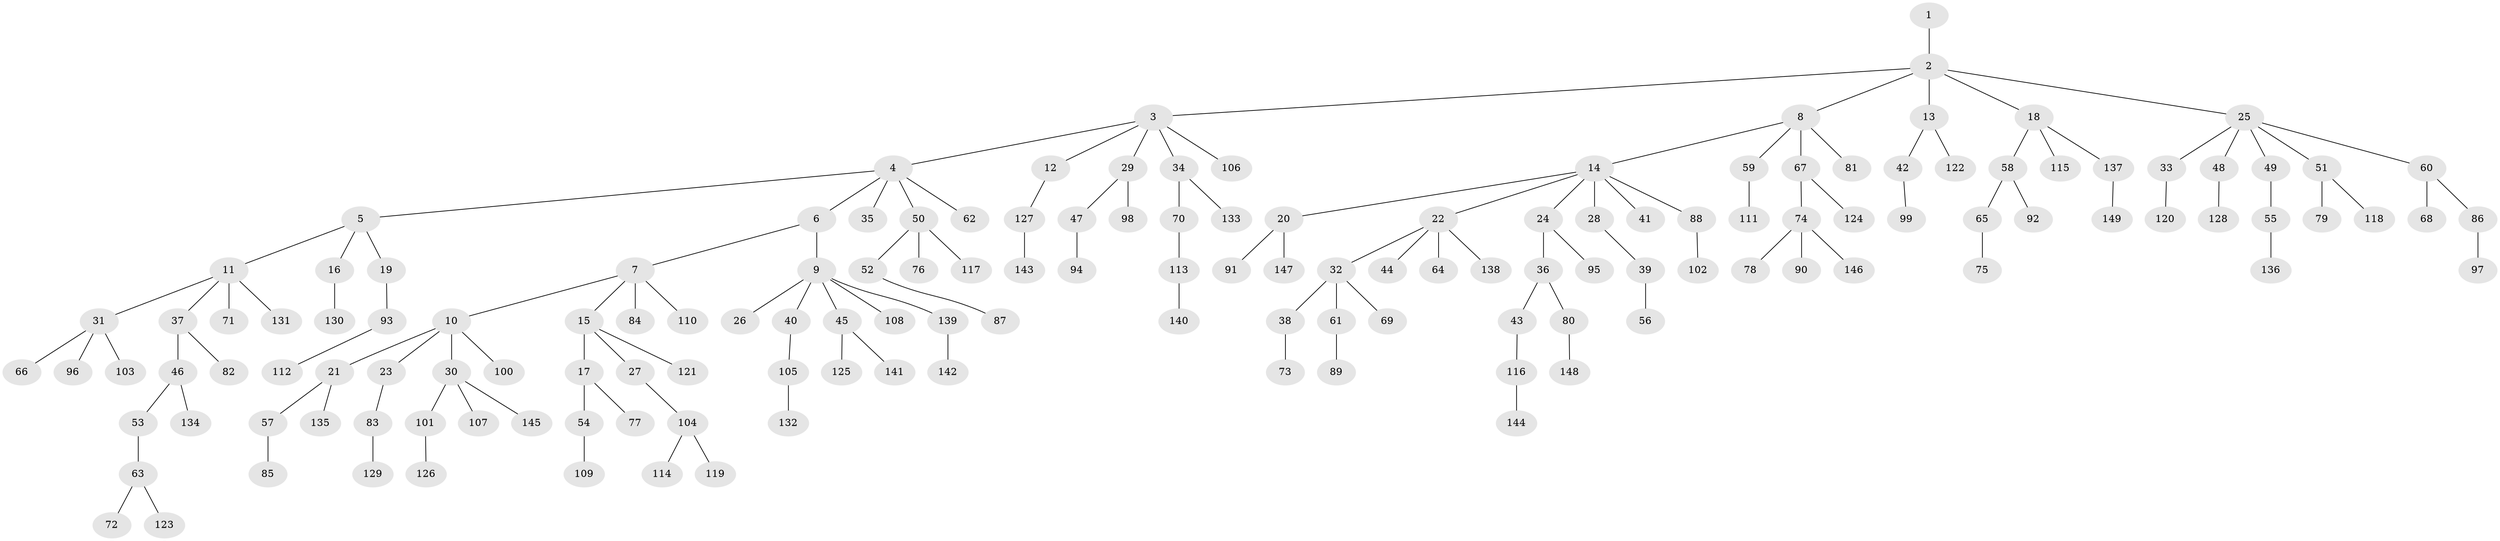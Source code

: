 // Generated by graph-tools (version 1.1) at 2025/15/03/09/25 04:15:33]
// undirected, 149 vertices, 148 edges
graph export_dot {
graph [start="1"]
  node [color=gray90,style=filled];
  1;
  2;
  3;
  4;
  5;
  6;
  7;
  8;
  9;
  10;
  11;
  12;
  13;
  14;
  15;
  16;
  17;
  18;
  19;
  20;
  21;
  22;
  23;
  24;
  25;
  26;
  27;
  28;
  29;
  30;
  31;
  32;
  33;
  34;
  35;
  36;
  37;
  38;
  39;
  40;
  41;
  42;
  43;
  44;
  45;
  46;
  47;
  48;
  49;
  50;
  51;
  52;
  53;
  54;
  55;
  56;
  57;
  58;
  59;
  60;
  61;
  62;
  63;
  64;
  65;
  66;
  67;
  68;
  69;
  70;
  71;
  72;
  73;
  74;
  75;
  76;
  77;
  78;
  79;
  80;
  81;
  82;
  83;
  84;
  85;
  86;
  87;
  88;
  89;
  90;
  91;
  92;
  93;
  94;
  95;
  96;
  97;
  98;
  99;
  100;
  101;
  102;
  103;
  104;
  105;
  106;
  107;
  108;
  109;
  110;
  111;
  112;
  113;
  114;
  115;
  116;
  117;
  118;
  119;
  120;
  121;
  122;
  123;
  124;
  125;
  126;
  127;
  128;
  129;
  130;
  131;
  132;
  133;
  134;
  135;
  136;
  137;
  138;
  139;
  140;
  141;
  142;
  143;
  144;
  145;
  146;
  147;
  148;
  149;
  1 -- 2;
  2 -- 3;
  2 -- 8;
  2 -- 13;
  2 -- 18;
  2 -- 25;
  3 -- 4;
  3 -- 12;
  3 -- 29;
  3 -- 34;
  3 -- 106;
  4 -- 5;
  4 -- 6;
  4 -- 35;
  4 -- 50;
  4 -- 62;
  5 -- 11;
  5 -- 16;
  5 -- 19;
  6 -- 7;
  6 -- 9;
  7 -- 10;
  7 -- 15;
  7 -- 84;
  7 -- 110;
  8 -- 14;
  8 -- 59;
  8 -- 67;
  8 -- 81;
  9 -- 26;
  9 -- 40;
  9 -- 45;
  9 -- 108;
  9 -- 139;
  10 -- 21;
  10 -- 23;
  10 -- 30;
  10 -- 100;
  11 -- 31;
  11 -- 37;
  11 -- 71;
  11 -- 131;
  12 -- 127;
  13 -- 42;
  13 -- 122;
  14 -- 20;
  14 -- 22;
  14 -- 24;
  14 -- 28;
  14 -- 41;
  14 -- 88;
  15 -- 17;
  15 -- 27;
  15 -- 121;
  16 -- 130;
  17 -- 54;
  17 -- 77;
  18 -- 58;
  18 -- 115;
  18 -- 137;
  19 -- 93;
  20 -- 91;
  20 -- 147;
  21 -- 57;
  21 -- 135;
  22 -- 32;
  22 -- 44;
  22 -- 64;
  22 -- 138;
  23 -- 83;
  24 -- 36;
  24 -- 95;
  25 -- 33;
  25 -- 48;
  25 -- 49;
  25 -- 51;
  25 -- 60;
  27 -- 104;
  28 -- 39;
  29 -- 47;
  29 -- 98;
  30 -- 101;
  30 -- 107;
  30 -- 145;
  31 -- 66;
  31 -- 96;
  31 -- 103;
  32 -- 38;
  32 -- 61;
  32 -- 69;
  33 -- 120;
  34 -- 70;
  34 -- 133;
  36 -- 43;
  36 -- 80;
  37 -- 46;
  37 -- 82;
  38 -- 73;
  39 -- 56;
  40 -- 105;
  42 -- 99;
  43 -- 116;
  45 -- 125;
  45 -- 141;
  46 -- 53;
  46 -- 134;
  47 -- 94;
  48 -- 128;
  49 -- 55;
  50 -- 52;
  50 -- 76;
  50 -- 117;
  51 -- 79;
  51 -- 118;
  52 -- 87;
  53 -- 63;
  54 -- 109;
  55 -- 136;
  57 -- 85;
  58 -- 65;
  58 -- 92;
  59 -- 111;
  60 -- 68;
  60 -- 86;
  61 -- 89;
  63 -- 72;
  63 -- 123;
  65 -- 75;
  67 -- 74;
  67 -- 124;
  70 -- 113;
  74 -- 78;
  74 -- 90;
  74 -- 146;
  80 -- 148;
  83 -- 129;
  86 -- 97;
  88 -- 102;
  93 -- 112;
  101 -- 126;
  104 -- 114;
  104 -- 119;
  105 -- 132;
  113 -- 140;
  116 -- 144;
  127 -- 143;
  137 -- 149;
  139 -- 142;
}
